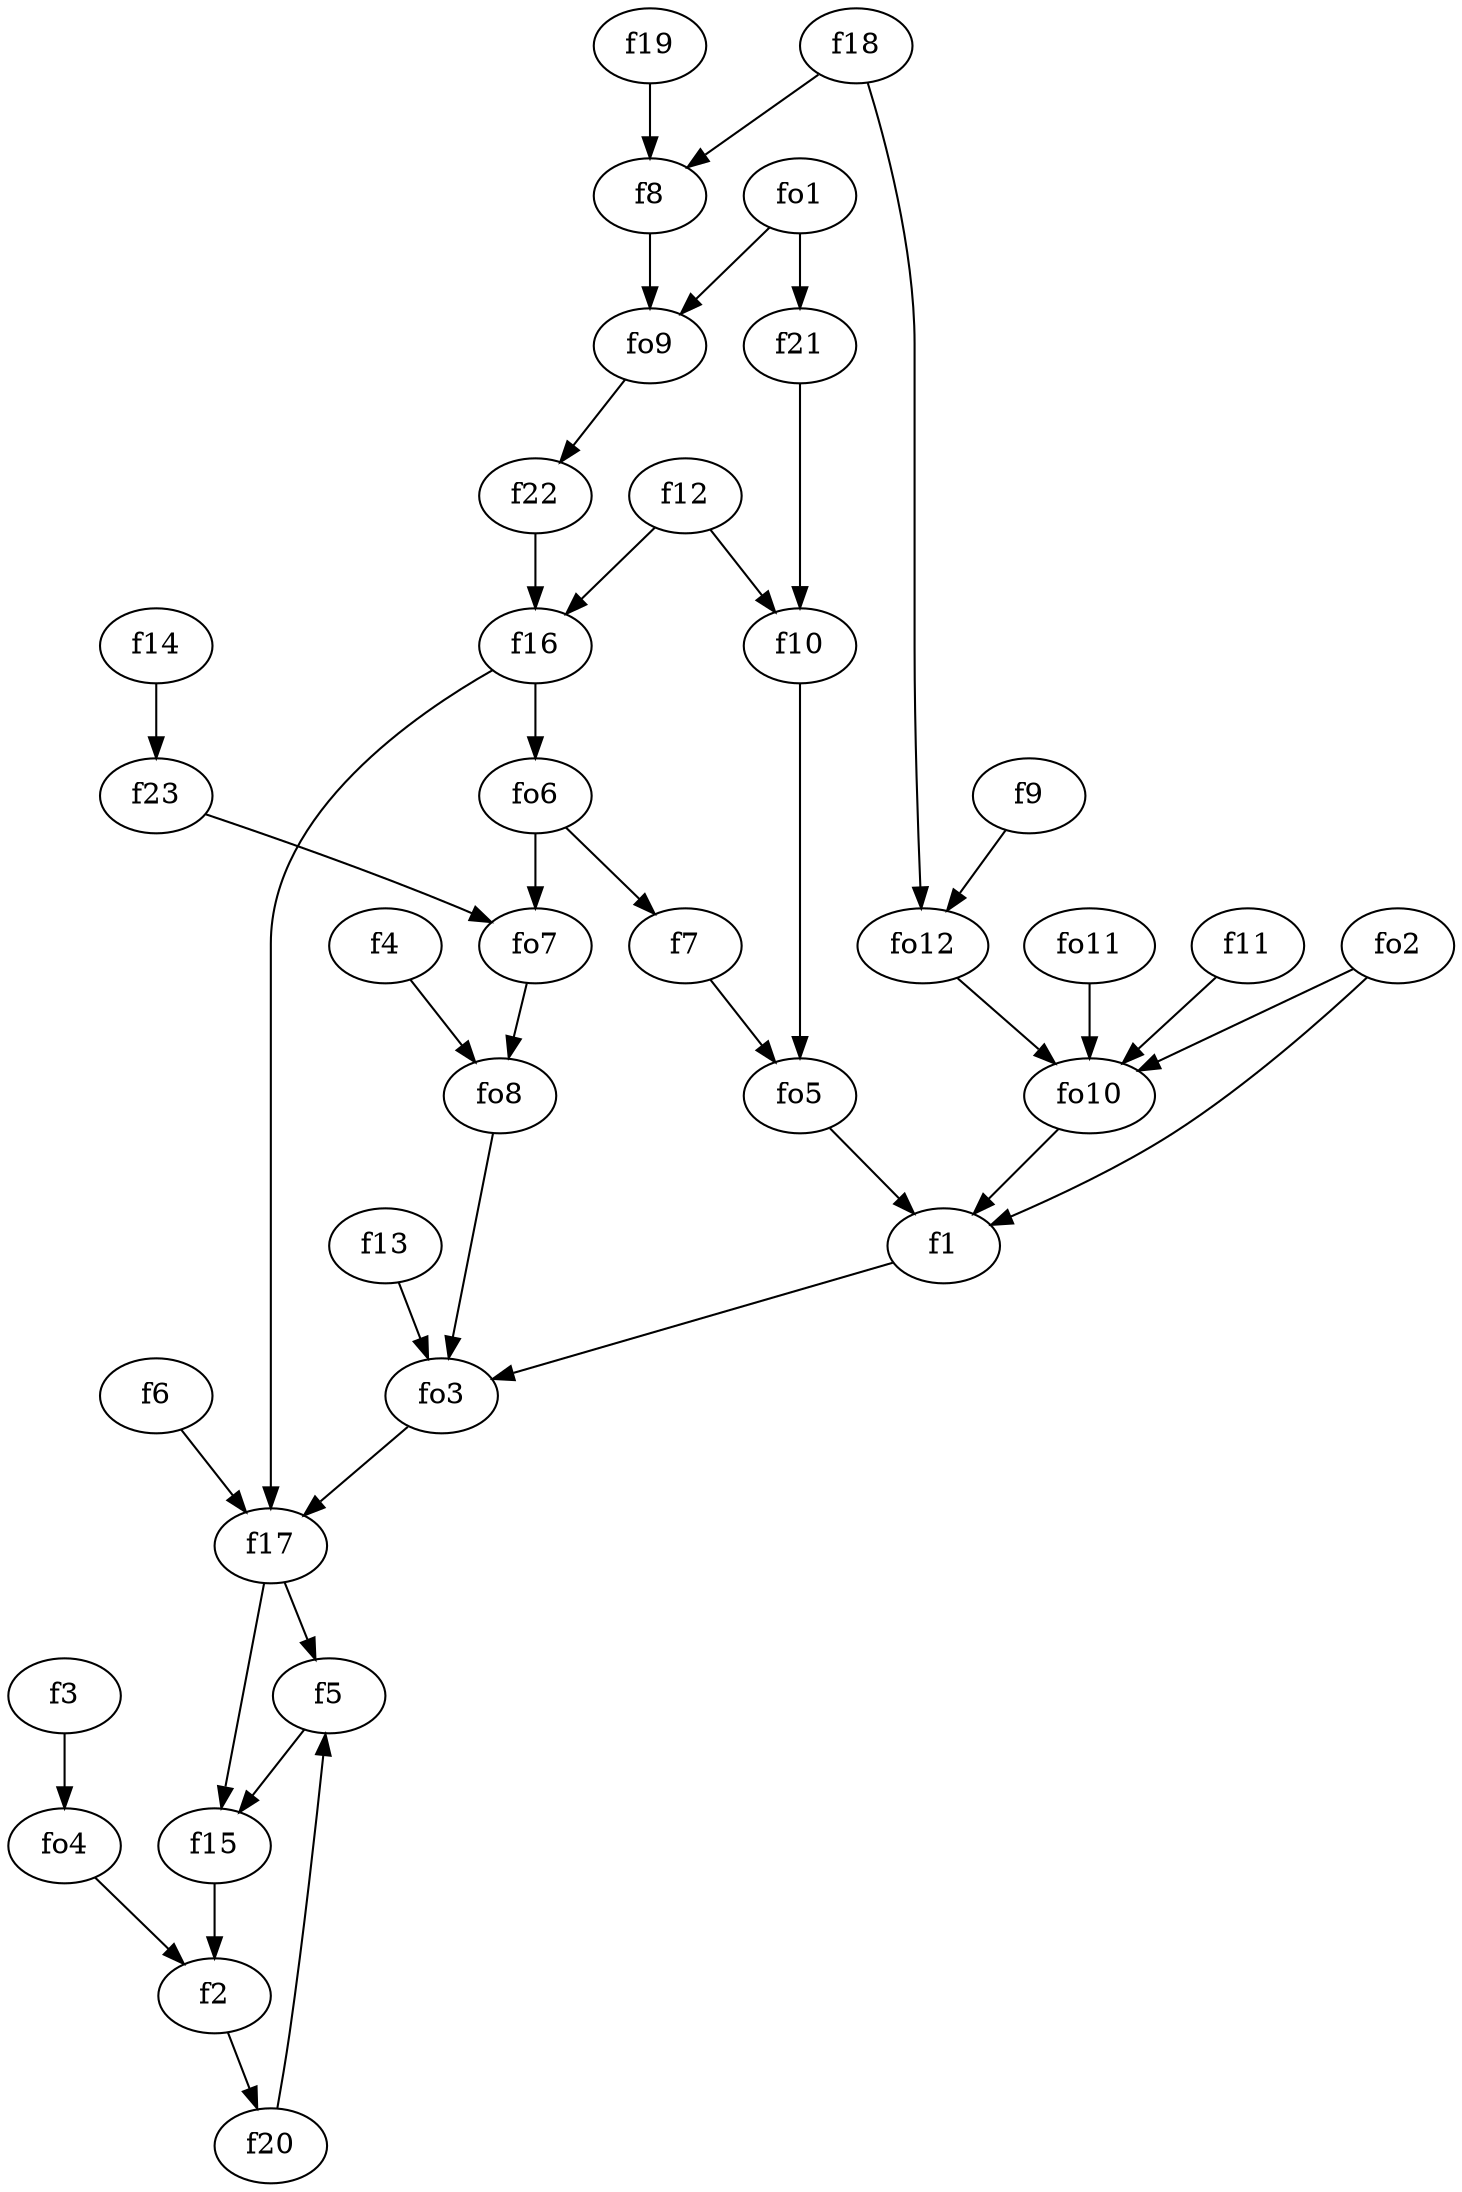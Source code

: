 strict digraph  {
f1;
f2;
f3;
f4;
f5;
f6;
f7;
f8;
f9;
f10;
f11;
f12;
f13;
f14;
f15;
f16;
f17;
f18;
f19;
f20;
f21;
f22;
f23;
fo1;
fo2;
fo3;
fo4;
fo5;
fo6;
fo7;
fo8;
fo9;
fo10;
fo11;
fo12;
f1 -> fo3  [weight=2];
f2 -> f20  [weight=2];
f3 -> fo4  [weight=2];
f4 -> fo8  [weight=2];
f5 -> f15  [weight=2];
f6 -> f17  [weight=2];
f7 -> fo5  [weight=2];
f8 -> fo9  [weight=2];
f9 -> fo12  [weight=2];
f10 -> fo5  [weight=2];
f11 -> fo10  [weight=2];
f12 -> f10  [weight=2];
f12 -> f16  [weight=2];
f13 -> fo3  [weight=2];
f14 -> f23  [weight=2];
f15 -> f2  [weight=2];
f16 -> fo6  [weight=2];
f16 -> f17  [weight=2];
f17 -> f15  [weight=2];
f17 -> f5  [weight=2];
f18 -> fo12  [weight=2];
f18 -> f8  [weight=2];
f19 -> f8  [weight=2];
f20 -> f5  [weight=2];
f21 -> f10  [weight=2];
f22 -> f16  [weight=2];
f23 -> fo7  [weight=2];
fo1 -> f21  [weight=2];
fo1 -> fo9  [weight=2];
fo2 -> fo10  [weight=2];
fo2 -> f1  [weight=2];
fo3 -> f17  [weight=2];
fo4 -> f2  [weight=2];
fo5 -> f1  [weight=2];
fo6 -> f7  [weight=2];
fo6 -> fo7  [weight=2];
fo7 -> fo8  [weight=2];
fo8 -> fo3  [weight=2];
fo9 -> f22  [weight=2];
fo10 -> f1  [weight=2];
fo11 -> fo10  [weight=2];
fo12 -> fo10  [weight=2];
}
